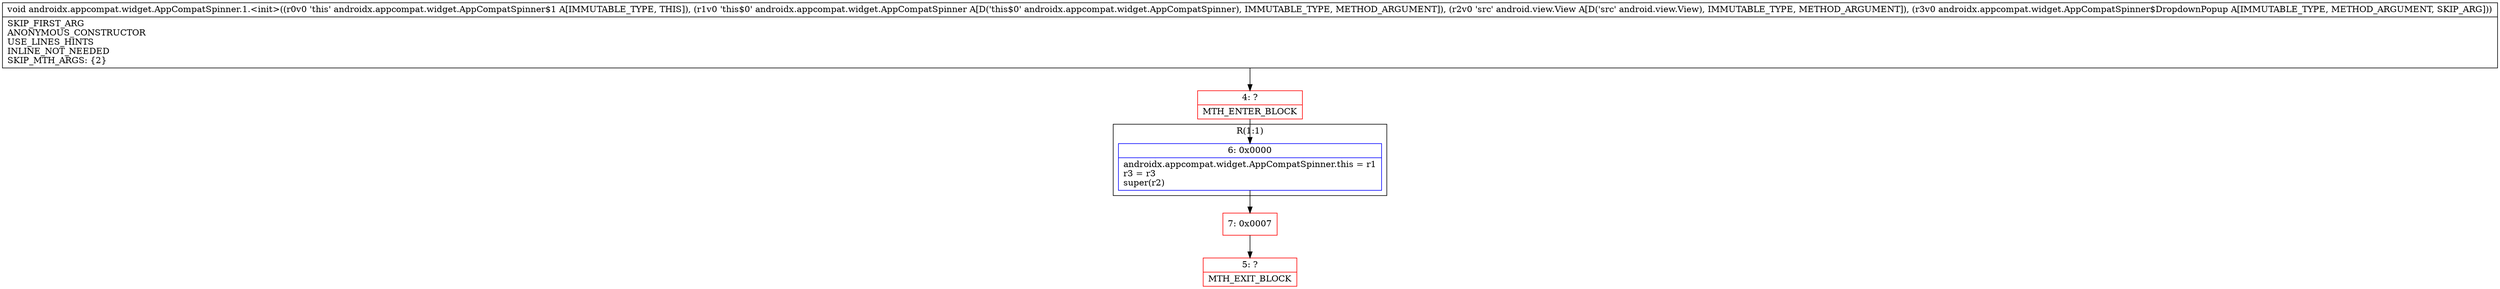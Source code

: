 digraph "CFG forandroidx.appcompat.widget.AppCompatSpinner.1.\<init\>(Landroidx\/appcompat\/widget\/AppCompatSpinner;Landroid\/view\/View;Landroidx\/appcompat\/widget\/AppCompatSpinner$DropdownPopup;)V" {
subgraph cluster_Region_750050965 {
label = "R(1:1)";
node [shape=record,color=blue];
Node_6 [shape=record,label="{6\:\ 0x0000|androidx.appcompat.widget.AppCompatSpinner.this = r1\lr3 = r3\lsuper(r2)\l}"];
}
Node_4 [shape=record,color=red,label="{4\:\ ?|MTH_ENTER_BLOCK\l}"];
Node_7 [shape=record,color=red,label="{7\:\ 0x0007}"];
Node_5 [shape=record,color=red,label="{5\:\ ?|MTH_EXIT_BLOCK\l}"];
MethodNode[shape=record,label="{void androidx.appcompat.widget.AppCompatSpinner.1.\<init\>((r0v0 'this' androidx.appcompat.widget.AppCompatSpinner$1 A[IMMUTABLE_TYPE, THIS]), (r1v0 'this$0' androidx.appcompat.widget.AppCompatSpinner A[D('this$0' androidx.appcompat.widget.AppCompatSpinner), IMMUTABLE_TYPE, METHOD_ARGUMENT]), (r2v0 'src' android.view.View A[D('src' android.view.View), IMMUTABLE_TYPE, METHOD_ARGUMENT]), (r3v0 androidx.appcompat.widget.AppCompatSpinner$DropdownPopup A[IMMUTABLE_TYPE, METHOD_ARGUMENT, SKIP_ARG]))  | SKIP_FIRST_ARG\lANONYMOUS_CONSTRUCTOR\lUSE_LINES_HINTS\lINLINE_NOT_NEEDED\lSKIP_MTH_ARGS: \{2\}\l}"];
MethodNode -> Node_4;Node_6 -> Node_7;
Node_4 -> Node_6;
Node_7 -> Node_5;
}


